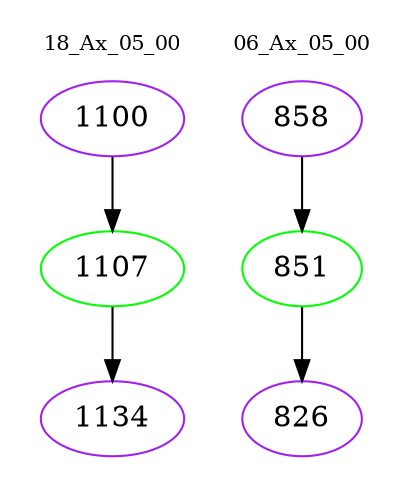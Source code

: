 digraph{
subgraph cluster_0 {
color = white
label = "18_Ax_05_00";
fontsize=10;
T0_1100 [label="1100", color="purple"]
T0_1100 -> T0_1107 [color="black"]
T0_1107 [label="1107", color="green"]
T0_1107 -> T0_1134 [color="black"]
T0_1134 [label="1134", color="purple"]
}
subgraph cluster_1 {
color = white
label = "06_Ax_05_00";
fontsize=10;
T1_858 [label="858", color="purple"]
T1_858 -> T1_851 [color="black"]
T1_851 [label="851", color="green"]
T1_851 -> T1_826 [color="black"]
T1_826 [label="826", color="purple"]
}
}
